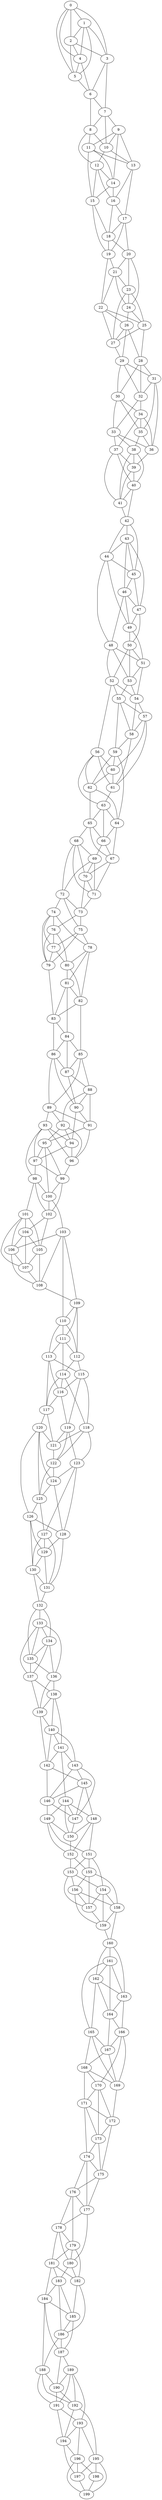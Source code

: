 graph grafoBarabasi_200_5  {
0;
1;
2;
3;
4;
5;
6;
7;
8;
9;
10;
11;
12;
13;
14;
15;
16;
17;
18;
19;
20;
21;
22;
23;
24;
25;
26;
27;
28;
29;
30;
31;
32;
33;
34;
35;
36;
37;
38;
39;
40;
41;
42;
43;
44;
45;
46;
47;
48;
49;
50;
51;
52;
53;
54;
55;
56;
57;
58;
59;
60;
61;
62;
63;
64;
65;
66;
67;
68;
69;
70;
71;
72;
73;
74;
75;
76;
77;
78;
79;
80;
81;
82;
83;
84;
85;
86;
87;
88;
89;
90;
91;
92;
93;
94;
95;
96;
97;
98;
99;
100;
101;
102;
103;
104;
105;
106;
107;
108;
109;
110;
111;
112;
113;
114;
115;
116;
117;
118;
119;
120;
121;
122;
123;
124;
125;
126;
127;
128;
129;
130;
131;
132;
133;
134;
135;
136;
137;
138;
139;
140;
141;
142;
143;
144;
145;
146;
147;
148;
149;
150;
151;
152;
153;
154;
155;
156;
157;
158;
159;
160;
161;
162;
163;
164;
165;
166;
167;
168;
169;
170;
171;
172;
173;
174;
175;
176;
177;
178;
179;
180;
181;
182;
183;
184;
185;
186;
187;
188;
189;
190;
191;
192;
193;
194;
195;
196;
197;
198;
199;
0 -- 1;
0 -- 2;
0 -- 3;
0 -- 4;
0 -- 5;
1 -- 2;
1 -- 3;
1 -- 4;
1 -- 5;
2 -- 3;
2 -- 4;
2 -- 5;
3 -- 6;
3 -- 7;
4 -- 5;
4 -- 6;
5 -- 6;
6 -- 7;
6 -- 8;
7 -- 8;
7 -- 9;
7 -- 10;
8 -- 10;
8 -- 11;
8 -- 12;
9 -- 10;
9 -- 11;
9 -- 13;
9 -- 14;
10 -- 12;
10 -- 13;
11 -- 13;
11 -- 14;
11 -- 15;
12 -- 14;
12 -- 15;
12 -- 16;
13 -- 16;
13 -- 17;
14 -- 15;
14 -- 16;
15 -- 18;
15 -- 19;
16 -- 17;
16 -- 18;
17 -- 18;
17 -- 19;
17 -- 20;
18 -- 19;
18 -- 20;
19 -- 21;
19 -- 22;
20 -- 21;
20 -- 23;
20 -- 24;
21 -- 22;
21 -- 23;
21 -- 24;
22 -- 25;
22 -- 26;
22 -- 27;
23 -- 24;
23 -- 25;
23 -- 27;
24 -- 25;
24 -- 26;
25 -- 27;
25 -- 28;
26 -- 27;
26 -- 28;
26 -- 29;
27 -- 29;
28 -- 30;
28 -- 31;
28 -- 32;
29 -- 30;
29 -- 31;
29 -- 32;
30 -- 33;
30 -- 34;
30 -- 35;
31 -- 32;
31 -- 35;
31 -- 36;
32 -- 33;
32 -- 34;
33 -- 36;
33 -- 37;
33 -- 38;
34 -- 35;
34 -- 36;
34 -- 37;
35 -- 36;
35 -- 38;
36 -- 39;
37 -- 39;
37 -- 40;
37 -- 41;
38 -- 39;
38 -- 40;
38 -- 41;
39 -- 40;
39 -- 41;
40 -- 41;
40 -- 42;
41 -- 42;
42 -- 43;
42 -- 44;
42 -- 45;
43 -- 44;
43 -- 45;
43 -- 46;
43 -- 47;
44 -- 45;
44 -- 48;
44 -- 49;
45 -- 46;
45 -- 47;
46 -- 47;
46 -- 48;
46 -- 49;
47 -- 49;
47 -- 50;
48 -- 51;
48 -- 52;
48 -- 53;
49 -- 50;
49 -- 51;
50 -- 51;
50 -- 52;
50 -- 53;
51 -- 53;
51 -- 54;
52 -- 54;
52 -- 55;
52 -- 56;
53 -- 54;
53 -- 55;
54 -- 57;
54 -- 58;
55 -- 57;
55 -- 58;
55 -- 59;
56 -- 60;
56 -- 61;
56 -- 62;
56 -- 63;
57 -- 58;
57 -- 60;
57 -- 61;
58 -- 59;
58 -- 61;
59 -- 60;
59 -- 62;
59 -- 64;
60 -- 61;
60 -- 62;
61 -- 63;
62 -- 64;
62 -- 65;
63 -- 64;
63 -- 65;
63 -- 66;
64 -- 66;
64 -- 67;
65 -- 66;
65 -- 67;
65 -- 68;
66 -- 67;
66 -- 69;
67 -- 70;
67 -- 71;
68 -- 69;
68 -- 70;
68 -- 71;
68 -- 72;
69 -- 70;
69 -- 71;
69 -- 72;
70 -- 71;
70 -- 73;
71 -- 73;
72 -- 73;
72 -- 74;
72 -- 75;
73 -- 75;
73 -- 76;
74 -- 76;
74 -- 77;
74 -- 78;
74 -- 79;
75 -- 77;
75 -- 78;
75 -- 79;
76 -- 77;
76 -- 79;
76 -- 80;
77 -- 79;
77 -- 80;
78 -- 80;
78 -- 81;
78 -- 82;
79 -- 83;
80 -- 81;
80 -- 82;
81 -- 82;
81 -- 83;
81 -- 84;
82 -- 83;
82 -- 85;
83 -- 84;
83 -- 86;
84 -- 85;
84 -- 86;
84 -- 87;
85 -- 87;
85 -- 88;
85 -- 89;
86 -- 87;
86 -- 89;
86 -- 90;
87 -- 88;
87 -- 90;
88 -- 90;
88 -- 91;
88 -- 92;
89 -- 91;
89 -- 92;
89 -- 93;
90 -- 91;
90 -- 94;
91 -- 95;
91 -- 96;
92 -- 94;
92 -- 95;
92 -- 96;
93 -- 94;
93 -- 96;
93 -- 97;
93 -- 98;
94 -- 96;
94 -- 97;
95 -- 97;
95 -- 99;
95 -- 100;
96 -- 99;
97 -- 98;
97 -- 99;
98 -- 100;
98 -- 101;
98 -- 102;
99 -- 100;
99 -- 102;
100 -- 102;
100 -- 103;
101 -- 104;
101 -- 105;
101 -- 106;
101 -- 107;
102 -- 104;
102 -- 105;
103 -- 106;
103 -- 108;
103 -- 109;
103 -- 110;
104 -- 105;
104 -- 106;
104 -- 107;
105 -- 107;
105 -- 108;
106 -- 107;
106 -- 108;
107 -- 108;
108 -- 109;
109 -- 110;
109 -- 111;
109 -- 112;
110 -- 111;
110 -- 112;
110 -- 113;
111 -- 112;
111 -- 113;
111 -- 114;
112 -- 114;
112 -- 115;
113 -- 115;
113 -- 116;
113 -- 117;
114 -- 116;
114 -- 117;
114 -- 118;
115 -- 116;
115 -- 118;
115 -- 119;
116 -- 117;
116 -- 119;
117 -- 120;
117 -- 121;
118 -- 121;
118 -- 122;
118 -- 123;
119 -- 121;
119 -- 122;
119 -- 123;
120 -- 121;
120 -- 124;
120 -- 125;
120 -- 126;
121 -- 122;
122 -- 124;
122 -- 125;
123 -- 124;
123 -- 127;
123 -- 128;
124 -- 125;
124 -- 128;
125 -- 126;
125 -- 127;
126 -- 128;
126 -- 129;
126 -- 130;
127 -- 129;
127 -- 130;
127 -- 131;
128 -- 129;
128 -- 131;
129 -- 130;
129 -- 131;
130 -- 131;
130 -- 132;
131 -- 132;
132 -- 133;
132 -- 134;
132 -- 135;
133 -- 134;
133 -- 135;
133 -- 136;
133 -- 137;
134 -- 135;
134 -- 136;
134 -- 137;
135 -- 136;
135 -- 137;
136 -- 138;
136 -- 139;
137 -- 138;
137 -- 139;
138 -- 139;
138 -- 140;
138 -- 141;
139 -- 140;
139 -- 142;
140 -- 141;
140 -- 142;
140 -- 143;
141 -- 142;
141 -- 143;
141 -- 144;
142 -- 145;
142 -- 146;
143 -- 145;
143 -- 146;
143 -- 147;
144 -- 147;
144 -- 148;
144 -- 149;
144 -- 150;
145 -- 146;
145 -- 147;
145 -- 148;
146 -- 147;
146 -- 149;
147 -- 150;
148 -- 150;
148 -- 151;
148 -- 152;
149 -- 150;
149 -- 151;
149 -- 152;
150 -- 152;
151 -- 153;
151 -- 154;
151 -- 155;
152 -- 153;
152 -- 155;
153 -- 154;
153 -- 156;
153 -- 157;
154 -- 157;
154 -- 158;
154 -- 159;
155 -- 156;
155 -- 157;
155 -- 158;
156 -- 157;
156 -- 158;
156 -- 159;
157 -- 159;
158 -- 159;
158 -- 160;
159 -- 160;
160 -- 161;
160 -- 162;
160 -- 163;
161 -- 162;
161 -- 163;
161 -- 164;
161 -- 165;
162 -- 163;
162 -- 164;
162 -- 165;
163 -- 164;
163 -- 166;
164 -- 166;
164 -- 167;
165 -- 167;
165 -- 168;
165 -- 169;
166 -- 167;
166 -- 169;
166 -- 170;
167 -- 168;
167 -- 169;
168 -- 169;
168 -- 170;
168 -- 171;
169 -- 172;
170 -- 171;
170 -- 172;
170 -- 173;
171 -- 172;
171 -- 173;
171 -- 174;
172 -- 173;
172 -- 175;
173 -- 174;
173 -- 175;
174 -- 175;
174 -- 176;
174 -- 177;
175 -- 176;
175 -- 177;
176 -- 177;
176 -- 178;
176 -- 179;
177 -- 178;
177 -- 180;
178 -- 179;
178 -- 180;
178 -- 181;
179 -- 180;
179 -- 181;
179 -- 182;
180 -- 182;
180 -- 183;
181 -- 182;
181 -- 183;
181 -- 184;
182 -- 185;
182 -- 186;
183 -- 184;
183 -- 185;
183 -- 186;
184 -- 185;
184 -- 187;
184 -- 188;
185 -- 186;
185 -- 187;
186 -- 187;
186 -- 188;
187 -- 189;
187 -- 190;
188 -- 190;
188 -- 191;
188 -- 192;
189 -- 190;
189 -- 191;
189 -- 192;
189 -- 193;
190 -- 191;
190 -- 192;
191 -- 193;
191 -- 194;
192 -- 194;
192 -- 195;
193 -- 194;
193 -- 195;
193 -- 196;
194 -- 196;
194 -- 197;
195 -- 197;
195 -- 198;
195 -- 199;
196 -- 197;
196 -- 198;
196 -- 199;
197 -- 199;
198 -- 199;
}